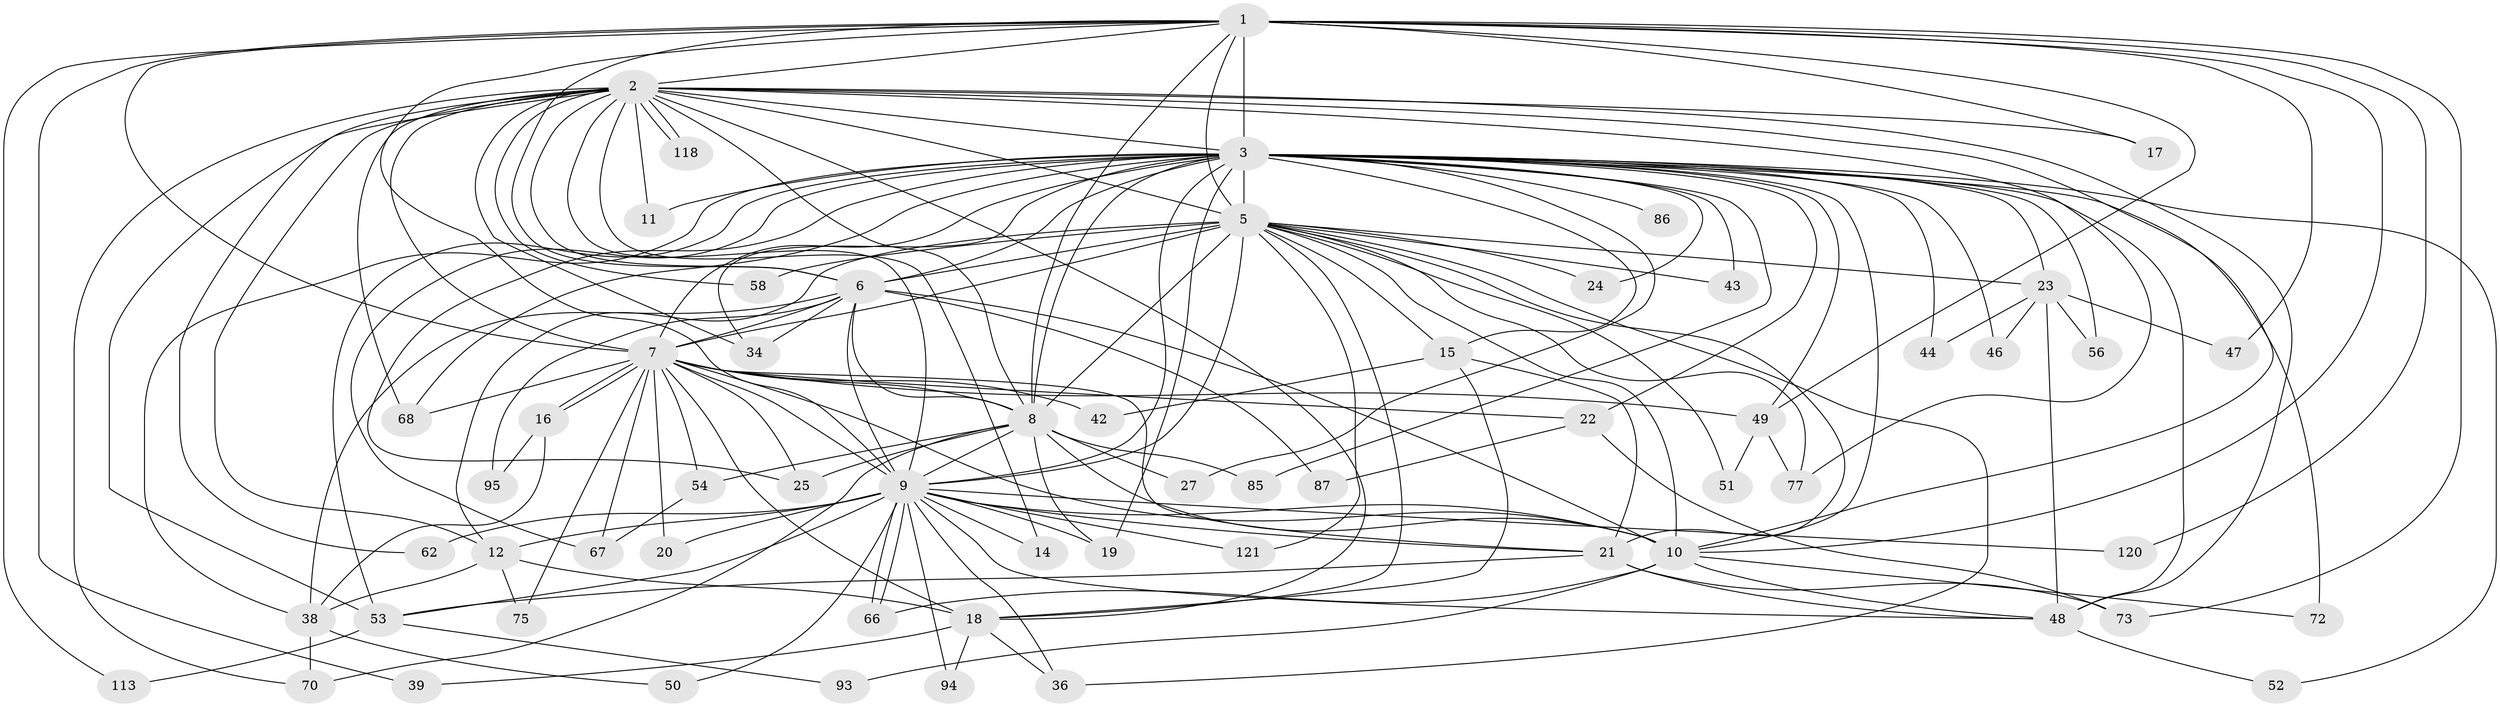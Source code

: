 // original degree distribution, {23: 0.008130081300813009, 26: 0.016260162601626018, 27: 0.016260162601626018, 24: 0.008130081300813009, 14: 0.016260162601626018, 25: 0.008130081300813009, 20: 0.008130081300813009, 2: 0.5691056910569106, 6: 0.04878048780487805, 4: 0.07317073170731707, 3: 0.17073170731707318, 5: 0.04065040650406504, 8: 0.016260162601626018}
// Generated by graph-tools (version 1.1) at 2025/14/03/09/25 04:14:19]
// undirected, 61 vertices, 164 edges
graph export_dot {
graph [start="1"]
  node [color=gray90,style=filled];
  1;
  2 [super="+91+106+111+31"];
  3 [super="+30+110+114+115+37+29+4"];
  5;
  6;
  7;
  8 [super="+41"];
  9 [super="+28"];
  10 [super="+89+57"];
  11;
  12;
  14;
  15;
  16;
  17;
  18 [super="+83+76+65+78"];
  19 [super="+35"];
  20;
  21 [super="+103+71+92"];
  22;
  23 [super="+45"];
  24;
  25;
  27 [super="+108"];
  34;
  36;
  38 [super="+55+40"];
  39;
  42;
  43;
  44;
  46;
  47;
  48 [super="+98+79"];
  49 [super="+109+90"];
  50;
  51;
  52;
  53 [super="+84+59"];
  54 [super="+105"];
  56;
  58;
  62;
  66;
  67 [super="+116"];
  68 [super="+82"];
  70 [super="+80"];
  72;
  73;
  75;
  77 [super="+88"];
  85;
  86;
  87;
  93;
  94;
  95;
  113;
  118;
  120;
  121;
  1 -- 2;
  1 -- 3 [weight=6];
  1 -- 5;
  1 -- 6;
  1 -- 7;
  1 -- 8;
  1 -- 9 [weight=2];
  1 -- 10 [weight=2];
  1 -- 17;
  1 -- 39;
  1 -- 47;
  1 -- 49 [weight=2];
  1 -- 73;
  1 -- 113;
  1 -- 120;
  2 -- 3 [weight=3];
  2 -- 5 [weight=2];
  2 -- 6;
  2 -- 7;
  2 -- 8;
  2 -- 9 [weight=2];
  2 -- 10;
  2 -- 11;
  2 -- 14 [weight=2];
  2 -- 17;
  2 -- 18;
  2 -- 34;
  2 -- 53 [weight=2];
  2 -- 58;
  2 -- 62;
  2 -- 68;
  2 -- 77;
  2 -- 118;
  2 -- 118;
  2 -- 48;
  2 -- 70;
  2 -- 12;
  3 -- 5 [weight=5];
  3 -- 6 [weight=3];
  3 -- 7 [weight=4];
  3 -- 8 [weight=4];
  3 -- 9 [weight=4];
  3 -- 10 [weight=3];
  3 -- 19;
  3 -- 22;
  3 -- 23 [weight=4];
  3 -- 44 [weight=2];
  3 -- 46;
  3 -- 56;
  3 -- 67;
  3 -- 85;
  3 -- 38 [weight=2];
  3 -- 68;
  3 -- 43;
  3 -- 48;
  3 -- 34;
  3 -- 52;
  3 -- 11;
  3 -- 72;
  3 -- 15;
  3 -- 86;
  3 -- 24;
  3 -- 25;
  3 -- 27;
  3 -- 49;
  3 -- 53;
  5 -- 6;
  5 -- 7;
  5 -- 8 [weight=3];
  5 -- 9;
  5 -- 10;
  5 -- 12;
  5 -- 15;
  5 -- 18;
  5 -- 21;
  5 -- 24;
  5 -- 36;
  5 -- 43;
  5 -- 51;
  5 -- 58;
  5 -- 77;
  5 -- 121;
  5 -- 23;
  6 -- 7;
  6 -- 8;
  6 -- 9;
  6 -- 10;
  6 -- 34;
  6 -- 87;
  6 -- 95;
  6 -- 38;
  7 -- 8;
  7 -- 9;
  7 -- 10;
  7 -- 16;
  7 -- 16;
  7 -- 20;
  7 -- 22;
  7 -- 25;
  7 -- 42;
  7 -- 49;
  7 -- 54;
  7 -- 67;
  7 -- 68;
  7 -- 75;
  7 -- 21;
  7 -- 18 [weight=2];
  8 -- 9;
  8 -- 10;
  8 -- 19;
  8 -- 25;
  8 -- 27 [weight=2];
  8 -- 54 [weight=2];
  8 -- 70;
  8 -- 85;
  9 -- 10;
  9 -- 12;
  9 -- 14;
  9 -- 20;
  9 -- 48;
  9 -- 50;
  9 -- 62;
  9 -- 66;
  9 -- 66;
  9 -- 94;
  9 -- 120;
  9 -- 121;
  9 -- 21;
  9 -- 53;
  9 -- 19;
  9 -- 36;
  10 -- 48;
  10 -- 93;
  10 -- 66;
  10 -- 72;
  12 -- 38;
  12 -- 75;
  12 -- 18;
  15 -- 21;
  15 -- 42;
  15 -- 18;
  16 -- 38;
  16 -- 95;
  18 -- 39;
  18 -- 94;
  18 -- 36;
  21 -- 53;
  21 -- 73;
  21 -- 48;
  22 -- 73;
  22 -- 87;
  23 -- 44;
  23 -- 46;
  23 -- 47;
  23 -- 56;
  23 -- 48;
  38 -- 50;
  38 -- 70;
  48 -- 52;
  49 -- 51;
  49 -- 77;
  53 -- 93;
  53 -- 113;
  54 -- 67;
}
